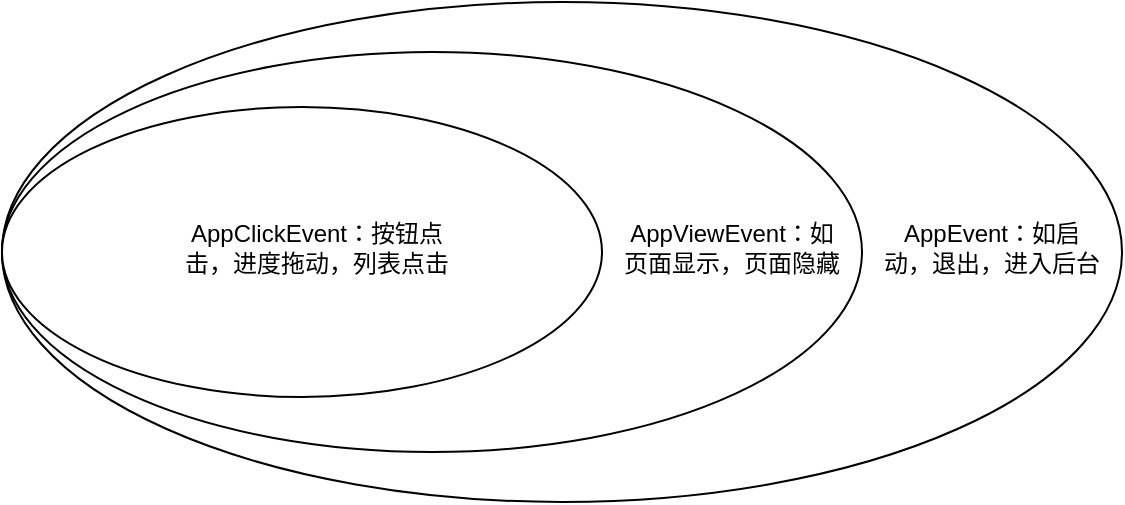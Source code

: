 <mxfile version="13.9.1" type="github">
  <diagram id="gwVRr4cy5PqR1nO9Cp0J" name="Page-1">
    <mxGraphModel dx="946" dy="557" grid="1" gridSize="10" guides="1" tooltips="1" connect="1" arrows="1" fold="1" page="1" pageScale="1" pageWidth="827" pageHeight="1169" math="0" shadow="0">
      <root>
        <mxCell id="0" />
        <mxCell id="1" parent="0" />
        <mxCell id="hRAxWKmdPEZgCHhW1vPu-2" value="" style="ellipse;whiteSpace=wrap;html=1;" vertex="1" parent="1">
          <mxGeometry x="30" y="80" width="560" height="250" as="geometry" />
        </mxCell>
        <mxCell id="hRAxWKmdPEZgCHhW1vPu-3" value="" style="ellipse;whiteSpace=wrap;html=1;" vertex="1" parent="1">
          <mxGeometry x="30" y="105" width="430" height="200" as="geometry" />
        </mxCell>
        <mxCell id="hRAxWKmdPEZgCHhW1vPu-4" value="" style="ellipse;whiteSpace=wrap;html=1;" vertex="1" parent="1">
          <mxGeometry x="30" y="132.5" width="300" height="145" as="geometry" />
        </mxCell>
        <mxCell id="hRAxWKmdPEZgCHhW1vPu-5" value="AppEvent：如启动，退出，进入后台" style="text;html=1;strokeColor=none;fillColor=none;align=center;verticalAlign=middle;whiteSpace=wrap;rounded=0;" vertex="1" parent="1">
          <mxGeometry x="470" y="180" width="110" height="45" as="geometry" />
        </mxCell>
        <mxCell id="hRAxWKmdPEZgCHhW1vPu-6" value="AppViewEvent：如页面显示，页面隐藏" style="text;html=1;strokeColor=none;fillColor=none;align=center;verticalAlign=middle;whiteSpace=wrap;rounded=0;" vertex="1" parent="1">
          <mxGeometry x="340" y="180" width="110" height="45" as="geometry" />
        </mxCell>
        <mxCell id="hRAxWKmdPEZgCHhW1vPu-7" value="AppClickEvent：按钮点击，进度拖动，列表点击" style="text;html=1;strokeColor=none;fillColor=none;align=center;verticalAlign=middle;whiteSpace=wrap;rounded=0;" vertex="1" parent="1">
          <mxGeometry x="115" y="182.5" width="145" height="40" as="geometry" />
        </mxCell>
      </root>
    </mxGraphModel>
  </diagram>
</mxfile>
